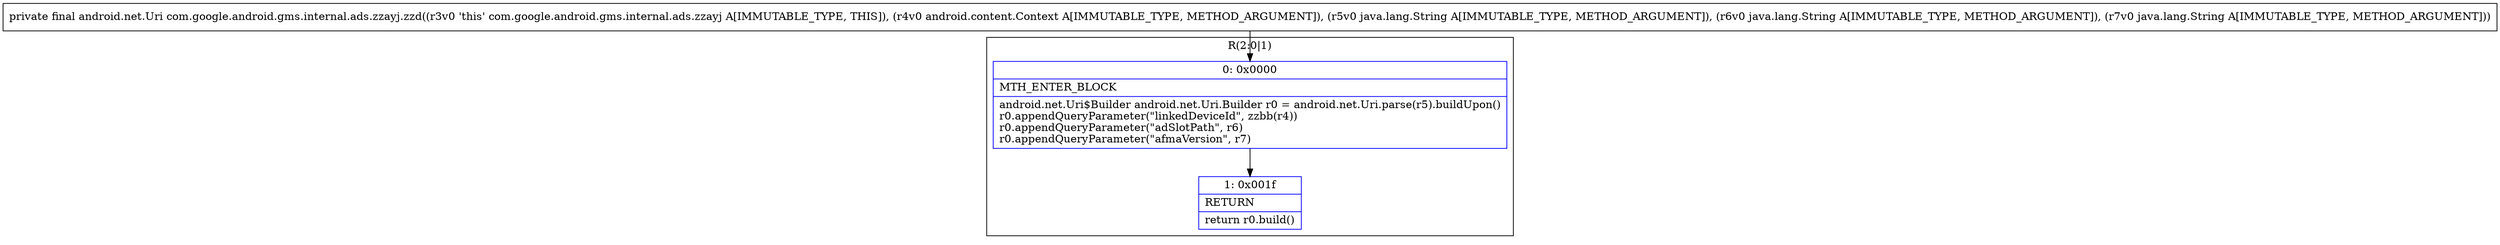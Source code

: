 digraph "CFG forcom.google.android.gms.internal.ads.zzayj.zzd(Landroid\/content\/Context;Ljava\/lang\/String;Ljava\/lang\/String;Ljava\/lang\/String;)Landroid\/net\/Uri;" {
subgraph cluster_Region_1459232201 {
label = "R(2:0|1)";
node [shape=record,color=blue];
Node_0 [shape=record,label="{0\:\ 0x0000|MTH_ENTER_BLOCK\l|android.net.Uri$Builder android.net.Uri.Builder r0 = android.net.Uri.parse(r5).buildUpon()\lr0.appendQueryParameter(\"linkedDeviceId\", zzbb(r4))\lr0.appendQueryParameter(\"adSlotPath\", r6)\lr0.appendQueryParameter(\"afmaVersion\", r7)\l}"];
Node_1 [shape=record,label="{1\:\ 0x001f|RETURN\l|return r0.build()\l}"];
}
MethodNode[shape=record,label="{private final android.net.Uri com.google.android.gms.internal.ads.zzayj.zzd((r3v0 'this' com.google.android.gms.internal.ads.zzayj A[IMMUTABLE_TYPE, THIS]), (r4v0 android.content.Context A[IMMUTABLE_TYPE, METHOD_ARGUMENT]), (r5v0 java.lang.String A[IMMUTABLE_TYPE, METHOD_ARGUMENT]), (r6v0 java.lang.String A[IMMUTABLE_TYPE, METHOD_ARGUMENT]), (r7v0 java.lang.String A[IMMUTABLE_TYPE, METHOD_ARGUMENT])) }"];
MethodNode -> Node_0;
Node_0 -> Node_1;
}

